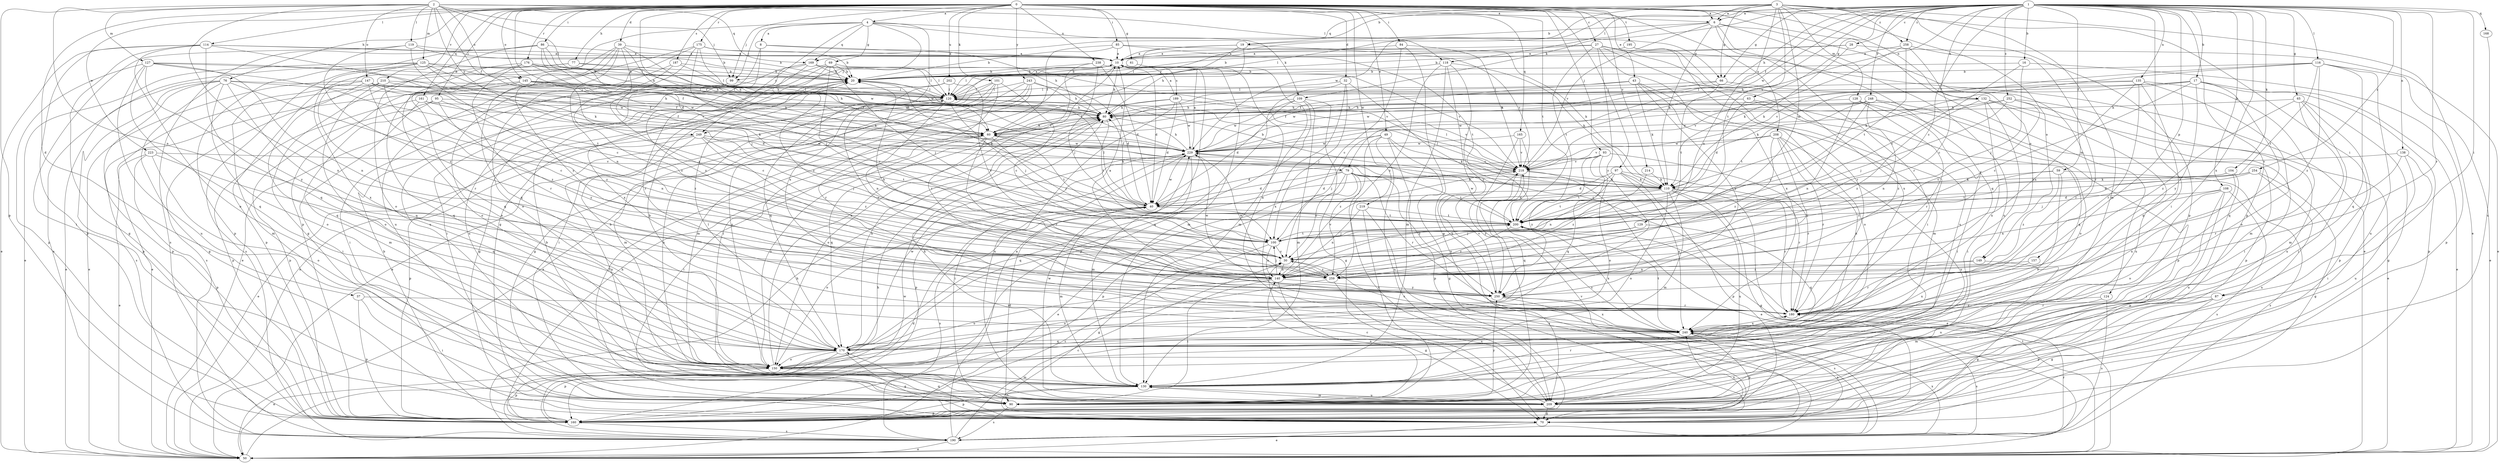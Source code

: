 strict digraph  {
0;
1;
2;
3;
4;
6;
8;
10;
16;
17;
19;
20;
27;
28;
30;
32;
37;
39;
40;
43;
49;
50;
59;
60;
61;
63;
65;
66;
69;
70;
76;
77;
79;
80;
84;
85;
86;
87;
90;
93;
95;
97;
99;
100;
101;
104;
108;
109;
110;
114;
116;
118;
119;
120;
124;
125;
127;
128;
129;
130;
132;
135;
138;
140;
145;
147;
149;
150;
157;
160;
161;
165;
168;
169;
170;
175;
176;
180;
187;
189;
190;
195;
200;
202;
208;
209;
210;
214;
218;
219;
223;
229;
238;
240;
243;
248;
249;
250;
252;
254;
258;
259;
0 -> 4  [label=a];
0 -> 6  [label=a];
0 -> 27  [label=c];
0 -> 32  [label=d];
0 -> 37  [label=d];
0 -> 39  [label=d];
0 -> 40  [label=d];
0 -> 43  [label=e];
0 -> 49  [label=e];
0 -> 61  [label=g];
0 -> 76  [label=h];
0 -> 77  [label=h];
0 -> 79  [label=h];
0 -> 84  [label=i];
0 -> 85  [label=i];
0 -> 86  [label=i];
0 -> 87  [label=i];
0 -> 93  [label=j];
0 -> 95  [label=j];
0 -> 97  [label=j];
0 -> 99  [label=j];
0 -> 101  [label=k];
0 -> 114  [label=l];
0 -> 124  [label=m];
0 -> 132  [label=n];
0 -> 145  [label=o];
0 -> 161  [label=q];
0 -> 165  [label=q];
0 -> 175  [label=r];
0 -> 176  [label=r];
0 -> 187  [label=s];
0 -> 195  [label=t];
0 -> 200  [label=t];
0 -> 202  [label=u];
0 -> 208  [label=u];
0 -> 210  [label=v];
0 -> 214  [label=v];
0 -> 219  [label=w];
0 -> 223  [label=w];
0 -> 238  [label=x];
0 -> 243  [label=y];
1 -> 6  [label=a];
1 -> 16  [label=b];
1 -> 17  [label=b];
1 -> 28  [label=c];
1 -> 30  [label=c];
1 -> 59  [label=f];
1 -> 60  [label=f];
1 -> 63  [label=g];
1 -> 65  [label=g];
1 -> 66  [label=g];
1 -> 79  [label=h];
1 -> 80  [label=h];
1 -> 87  [label=i];
1 -> 90  [label=i];
1 -> 104  [label=k];
1 -> 108  [label=k];
1 -> 109  [label=k];
1 -> 116  [label=l];
1 -> 118  [label=l];
1 -> 132  [label=n];
1 -> 135  [label=n];
1 -> 138  [label=n];
1 -> 157  [label=p];
1 -> 160  [label=p];
1 -> 168  [label=q];
1 -> 180  [label=r];
1 -> 218  [label=v];
1 -> 229  [label=w];
1 -> 240  [label=x];
1 -> 248  [label=y];
1 -> 252  [label=z];
1 -> 254  [label=z];
1 -> 258  [label=z];
2 -> 6  [label=a];
2 -> 60  [label=f];
2 -> 99  [label=j];
2 -> 118  [label=l];
2 -> 119  [label=l];
2 -> 120  [label=l];
2 -> 125  [label=m];
2 -> 127  [label=m];
2 -> 140  [label=n];
2 -> 145  [label=o];
2 -> 147  [label=o];
2 -> 160  [label=p];
2 -> 169  [label=q];
2 -> 240  [label=x];
2 -> 249  [label=y];
3 -> 6  [label=a];
3 -> 19  [label=b];
3 -> 50  [label=e];
3 -> 66  [label=g];
3 -> 128  [label=m];
3 -> 129  [label=m];
3 -> 130  [label=m];
3 -> 140  [label=n];
3 -> 149  [label=o];
3 -> 160  [label=p];
3 -> 169  [label=q];
3 -> 200  [label=t];
3 -> 229  [label=w];
3 -> 249  [label=y];
3 -> 258  [label=z];
4 -> 8  [label=a];
4 -> 66  [label=g];
4 -> 69  [label=g];
4 -> 70  [label=g];
4 -> 99  [label=j];
4 -> 109  [label=k];
4 -> 160  [label=p];
4 -> 169  [label=q];
4 -> 240  [label=x];
4 -> 249  [label=y];
6 -> 19  [label=b];
6 -> 110  [label=k];
6 -> 120  [label=l];
6 -> 149  [label=o];
6 -> 170  [label=q];
6 -> 180  [label=r];
6 -> 209  [label=u];
6 -> 218  [label=v];
8 -> 10  [label=a];
8 -> 80  [label=h];
8 -> 209  [label=u];
8 -> 250  [label=y];
10 -> 20  [label=b];
10 -> 40  [label=d];
10 -> 80  [label=h];
10 -> 90  [label=i];
10 -> 99  [label=j];
10 -> 120  [label=l];
10 -> 130  [label=m];
10 -> 189  [label=s];
16 -> 20  [label=b];
16 -> 100  [label=j];
16 -> 160  [label=p];
16 -> 200  [label=t];
17 -> 30  [label=c];
17 -> 50  [label=e];
17 -> 110  [label=k];
17 -> 120  [label=l];
17 -> 160  [label=p];
17 -> 170  [label=q];
17 -> 218  [label=v];
17 -> 250  [label=y];
19 -> 10  [label=a];
19 -> 60  [label=f];
19 -> 80  [label=h];
19 -> 120  [label=l];
19 -> 218  [label=v];
20 -> 10  [label=a];
20 -> 70  [label=g];
20 -> 120  [label=l];
27 -> 10  [label=a];
27 -> 20  [label=b];
27 -> 50  [label=e];
27 -> 90  [label=i];
27 -> 200  [label=t];
27 -> 209  [label=u];
27 -> 240  [label=x];
27 -> 250  [label=y];
28 -> 10  [label=a];
28 -> 20  [label=b];
28 -> 50  [label=e];
28 -> 110  [label=k];
30 -> 140  [label=n];
30 -> 259  [label=z];
32 -> 100  [label=j];
32 -> 120  [label=l];
32 -> 160  [label=p];
32 -> 180  [label=r];
32 -> 240  [label=x];
37 -> 90  [label=i];
37 -> 160  [label=p];
37 -> 180  [label=r];
39 -> 10  [label=a];
39 -> 70  [label=g];
39 -> 100  [label=j];
39 -> 140  [label=n];
39 -> 170  [label=q];
39 -> 200  [label=t];
39 -> 229  [label=w];
39 -> 250  [label=y];
40 -> 20  [label=b];
40 -> 80  [label=h];
40 -> 120  [label=l];
40 -> 130  [label=m];
40 -> 150  [label=o];
40 -> 190  [label=s];
40 -> 200  [label=t];
40 -> 229  [label=w];
43 -> 110  [label=k];
43 -> 120  [label=l];
43 -> 130  [label=m];
43 -> 150  [label=o];
43 -> 229  [label=w];
43 -> 250  [label=y];
49 -> 70  [label=g];
49 -> 100  [label=j];
49 -> 110  [label=k];
49 -> 160  [label=p];
49 -> 209  [label=u];
49 -> 229  [label=w];
49 -> 259  [label=z];
50 -> 80  [label=h];
50 -> 200  [label=t];
59 -> 30  [label=c];
59 -> 110  [label=k];
59 -> 150  [label=o];
59 -> 190  [label=s];
59 -> 259  [label=z];
60 -> 80  [label=h];
60 -> 90  [label=i];
60 -> 100  [label=j];
60 -> 150  [label=o];
60 -> 170  [label=q];
60 -> 180  [label=r];
60 -> 200  [label=t];
60 -> 229  [label=w];
61 -> 20  [label=b];
61 -> 130  [label=m];
63 -> 40  [label=d];
63 -> 60  [label=f];
63 -> 80  [label=h];
63 -> 150  [label=o];
63 -> 259  [label=z];
65 -> 70  [label=g];
65 -> 80  [label=h];
65 -> 90  [label=i];
65 -> 130  [label=m];
65 -> 160  [label=p];
65 -> 259  [label=z];
66 -> 120  [label=l];
66 -> 180  [label=r];
66 -> 200  [label=t];
66 -> 229  [label=w];
69 -> 20  [label=b];
69 -> 30  [label=c];
69 -> 100  [label=j];
69 -> 120  [label=l];
69 -> 209  [label=u];
69 -> 240  [label=x];
69 -> 259  [label=z];
70 -> 50  [label=e];
70 -> 170  [label=q];
70 -> 218  [label=v];
70 -> 240  [label=x];
76 -> 40  [label=d];
76 -> 50  [label=e];
76 -> 70  [label=g];
76 -> 120  [label=l];
76 -> 150  [label=o];
76 -> 160  [label=p];
76 -> 170  [label=q];
76 -> 190  [label=s];
76 -> 259  [label=z];
77 -> 20  [label=b];
77 -> 120  [label=l];
77 -> 160  [label=p];
77 -> 190  [label=s];
79 -> 30  [label=c];
79 -> 40  [label=d];
79 -> 50  [label=e];
79 -> 110  [label=k];
79 -> 160  [label=p];
79 -> 170  [label=q];
79 -> 180  [label=r];
79 -> 200  [label=t];
79 -> 209  [label=u];
79 -> 250  [label=y];
80 -> 60  [label=f];
80 -> 150  [label=o];
80 -> 200  [label=t];
84 -> 10  [label=a];
84 -> 30  [label=c];
84 -> 70  [label=g];
84 -> 218  [label=v];
85 -> 10  [label=a];
85 -> 20  [label=b];
85 -> 60  [label=f];
85 -> 110  [label=k];
85 -> 200  [label=t];
86 -> 10  [label=a];
86 -> 60  [label=f];
86 -> 80  [label=h];
86 -> 120  [label=l];
86 -> 150  [label=o];
86 -> 160  [label=p];
86 -> 190  [label=s];
87 -> 70  [label=g];
87 -> 130  [label=m];
87 -> 160  [label=p];
87 -> 180  [label=r];
90 -> 40  [label=d];
90 -> 60  [label=f];
90 -> 140  [label=n];
90 -> 190  [label=s];
90 -> 250  [label=y];
93 -> 40  [label=d];
93 -> 150  [label=o];
93 -> 170  [label=q];
93 -> 180  [label=r];
93 -> 218  [label=v];
93 -> 250  [label=y];
95 -> 80  [label=h];
95 -> 90  [label=i];
95 -> 160  [label=p];
95 -> 250  [label=y];
95 -> 259  [label=z];
97 -> 40  [label=d];
97 -> 110  [label=k];
97 -> 140  [label=n];
97 -> 160  [label=p];
97 -> 180  [label=r];
97 -> 200  [label=t];
97 -> 240  [label=x];
99 -> 90  [label=i];
99 -> 120  [label=l];
100 -> 30  [label=c];
100 -> 70  [label=g];
100 -> 140  [label=n];
100 -> 200  [label=t];
101 -> 30  [label=c];
101 -> 50  [label=e];
101 -> 90  [label=i];
101 -> 120  [label=l];
101 -> 180  [label=r];
101 -> 209  [label=u];
104 -> 110  [label=k];
104 -> 200  [label=t];
104 -> 209  [label=u];
104 -> 240  [label=x];
108 -> 40  [label=d];
108 -> 90  [label=i];
108 -> 140  [label=n];
108 -> 150  [label=o];
108 -> 160  [label=p];
108 -> 190  [label=s];
109 -> 40  [label=d];
109 -> 70  [label=g];
109 -> 80  [label=h];
109 -> 130  [label=m];
109 -> 170  [label=q];
109 -> 229  [label=w];
110 -> 20  [label=b];
110 -> 40  [label=d];
110 -> 50  [label=e];
110 -> 70  [label=g];
110 -> 120  [label=l];
110 -> 130  [label=m];
110 -> 150  [label=o];
110 -> 180  [label=r];
110 -> 200  [label=t];
110 -> 209  [label=u];
114 -> 10  [label=a];
114 -> 20  [label=b];
114 -> 50  [label=e];
114 -> 70  [label=g];
114 -> 110  [label=k];
114 -> 150  [label=o];
114 -> 160  [label=p];
114 -> 170  [label=q];
116 -> 20  [label=b];
116 -> 50  [label=e];
116 -> 110  [label=k];
116 -> 170  [label=q];
116 -> 200  [label=t];
116 -> 209  [label=u];
116 -> 218  [label=v];
116 -> 259  [label=z];
118 -> 20  [label=b];
118 -> 110  [label=k];
118 -> 130  [label=m];
118 -> 209  [label=u];
118 -> 250  [label=y];
118 -> 259  [label=z];
119 -> 10  [label=a];
119 -> 20  [label=b];
119 -> 30  [label=c];
119 -> 90  [label=i];
119 -> 259  [label=z];
120 -> 80  [label=h];
120 -> 100  [label=j];
120 -> 130  [label=m];
120 -> 140  [label=n];
120 -> 250  [label=y];
124 -> 70  [label=g];
124 -> 180  [label=r];
124 -> 190  [label=s];
125 -> 20  [label=b];
125 -> 50  [label=e];
125 -> 60  [label=f];
125 -> 180  [label=r];
125 -> 190  [label=s];
125 -> 218  [label=v];
125 -> 229  [label=w];
125 -> 240  [label=x];
127 -> 20  [label=b];
127 -> 140  [label=n];
127 -> 160  [label=p];
127 -> 170  [label=q];
127 -> 200  [label=t];
127 -> 209  [label=u];
127 -> 229  [label=w];
127 -> 250  [label=y];
128 -> 80  [label=h];
128 -> 90  [label=i];
128 -> 140  [label=n];
128 -> 160  [label=p];
128 -> 180  [label=r];
129 -> 100  [label=j];
129 -> 140  [label=n];
129 -> 170  [label=q];
130 -> 80  [label=h];
130 -> 90  [label=i];
130 -> 160  [label=p];
130 -> 180  [label=r];
130 -> 209  [label=u];
132 -> 50  [label=e];
132 -> 80  [label=h];
132 -> 90  [label=i];
132 -> 209  [label=u];
132 -> 240  [label=x];
132 -> 259  [label=z];
135 -> 60  [label=f];
135 -> 120  [label=l];
135 -> 130  [label=m];
135 -> 140  [label=n];
135 -> 150  [label=o];
135 -> 170  [label=q];
135 -> 180  [label=r];
138 -> 90  [label=i];
138 -> 180  [label=r];
138 -> 209  [label=u];
138 -> 218  [label=v];
140 -> 10  [label=a];
140 -> 70  [label=g];
140 -> 90  [label=i];
140 -> 100  [label=j];
140 -> 150  [label=o];
140 -> 218  [label=v];
140 -> 229  [label=w];
140 -> 250  [label=y];
145 -> 30  [label=c];
145 -> 60  [label=f];
145 -> 80  [label=h];
145 -> 120  [label=l];
145 -> 160  [label=p];
145 -> 170  [label=q];
147 -> 30  [label=c];
147 -> 50  [label=e];
147 -> 60  [label=f];
147 -> 80  [label=h];
147 -> 110  [label=k];
147 -> 120  [label=l];
147 -> 130  [label=m];
147 -> 170  [label=q];
149 -> 180  [label=r];
149 -> 209  [label=u];
149 -> 259  [label=z];
150 -> 10  [label=a];
150 -> 20  [label=b];
150 -> 130  [label=m];
150 -> 160  [label=p];
157 -> 140  [label=n];
157 -> 240  [label=x];
160 -> 20  [label=b];
160 -> 30  [label=c];
160 -> 80  [label=h];
160 -> 190  [label=s];
160 -> 240  [label=x];
161 -> 60  [label=f];
161 -> 80  [label=h];
161 -> 130  [label=m];
161 -> 140  [label=n];
161 -> 160  [label=p];
165 -> 90  [label=i];
165 -> 190  [label=s];
165 -> 218  [label=v];
165 -> 229  [label=w];
168 -> 209  [label=u];
169 -> 20  [label=b];
169 -> 50  [label=e];
169 -> 90  [label=i];
169 -> 120  [label=l];
169 -> 180  [label=r];
169 -> 218  [label=v];
170 -> 20  [label=b];
170 -> 50  [label=e];
170 -> 70  [label=g];
170 -> 80  [label=h];
170 -> 120  [label=l];
170 -> 150  [label=o];
170 -> 160  [label=p];
170 -> 229  [label=w];
175 -> 10  [label=a];
175 -> 20  [label=b];
175 -> 100  [label=j];
175 -> 150  [label=o];
175 -> 209  [label=u];
175 -> 229  [label=w];
175 -> 259  [label=z];
176 -> 20  [label=b];
176 -> 80  [label=h];
176 -> 110  [label=k];
176 -> 150  [label=o];
176 -> 170  [label=q];
176 -> 180  [label=r];
176 -> 229  [label=w];
180 -> 240  [label=x];
187 -> 20  [label=b];
187 -> 80  [label=h];
187 -> 150  [label=o];
187 -> 259  [label=z];
189 -> 10  [label=a];
189 -> 40  [label=d];
189 -> 60  [label=f];
189 -> 80  [label=h];
189 -> 209  [label=u];
189 -> 218  [label=v];
189 -> 229  [label=w];
190 -> 10  [label=a];
190 -> 30  [label=c];
190 -> 40  [label=d];
190 -> 50  [label=e];
190 -> 80  [label=h];
190 -> 180  [label=r];
190 -> 229  [label=w];
190 -> 240  [label=x];
195 -> 10  [label=a];
195 -> 180  [label=r];
195 -> 240  [label=x];
200 -> 100  [label=j];
200 -> 229  [label=w];
200 -> 240  [label=x];
200 -> 259  [label=z];
202 -> 30  [label=c];
202 -> 50  [label=e];
202 -> 120  [label=l];
202 -> 170  [label=q];
208 -> 180  [label=r];
208 -> 209  [label=u];
208 -> 218  [label=v];
208 -> 229  [label=w];
208 -> 240  [label=x];
208 -> 250  [label=y];
208 -> 259  [label=z];
209 -> 20  [label=b];
209 -> 30  [label=c];
209 -> 70  [label=g];
209 -> 130  [label=m];
209 -> 160  [label=p];
209 -> 229  [label=w];
210 -> 50  [label=e];
210 -> 60  [label=f];
210 -> 120  [label=l];
210 -> 150  [label=o];
210 -> 190  [label=s];
210 -> 259  [label=z];
214 -> 110  [label=k];
214 -> 259  [label=z];
218 -> 40  [label=d];
218 -> 50  [label=e];
218 -> 110  [label=k];
218 -> 120  [label=l];
218 -> 170  [label=q];
218 -> 250  [label=y];
219 -> 90  [label=i];
219 -> 140  [label=n];
219 -> 190  [label=s];
219 -> 200  [label=t];
223 -> 50  [label=e];
223 -> 150  [label=o];
223 -> 160  [label=p];
223 -> 170  [label=q];
223 -> 218  [label=v];
229 -> 10  [label=a];
229 -> 60  [label=f];
229 -> 80  [label=h];
229 -> 90  [label=i];
229 -> 130  [label=m];
229 -> 160  [label=p];
229 -> 218  [label=v];
238 -> 20  [label=b];
238 -> 40  [label=d];
238 -> 100  [label=j];
238 -> 180  [label=r];
238 -> 218  [label=v];
240 -> 10  [label=a];
240 -> 30  [label=c];
240 -> 160  [label=p];
240 -> 170  [label=q];
240 -> 190  [label=s];
240 -> 200  [label=t];
243 -> 40  [label=d];
243 -> 50  [label=e];
243 -> 70  [label=g];
243 -> 80  [label=h];
243 -> 120  [label=l];
243 -> 130  [label=m];
243 -> 150  [label=o];
248 -> 30  [label=c];
248 -> 80  [label=h];
248 -> 140  [label=n];
248 -> 160  [label=p];
248 -> 170  [label=q];
248 -> 200  [label=t];
248 -> 229  [label=w];
249 -> 50  [label=e];
249 -> 100  [label=j];
249 -> 160  [label=p];
249 -> 200  [label=t];
249 -> 209  [label=u];
249 -> 229  [label=w];
249 -> 259  [label=z];
250 -> 180  [label=r];
250 -> 190  [label=s];
250 -> 218  [label=v];
250 -> 240  [label=x];
252 -> 30  [label=c];
252 -> 80  [label=h];
252 -> 90  [label=i];
252 -> 100  [label=j];
252 -> 209  [label=u];
252 -> 229  [label=w];
254 -> 40  [label=d];
254 -> 70  [label=g];
254 -> 100  [label=j];
254 -> 110  [label=k];
254 -> 209  [label=u];
258 -> 10  [label=a];
258 -> 30  [label=c];
258 -> 110  [label=k];
258 -> 180  [label=r];
258 -> 200  [label=t];
259 -> 20  [label=b];
259 -> 150  [label=o];
259 -> 209  [label=u];
259 -> 229  [label=w];
}
